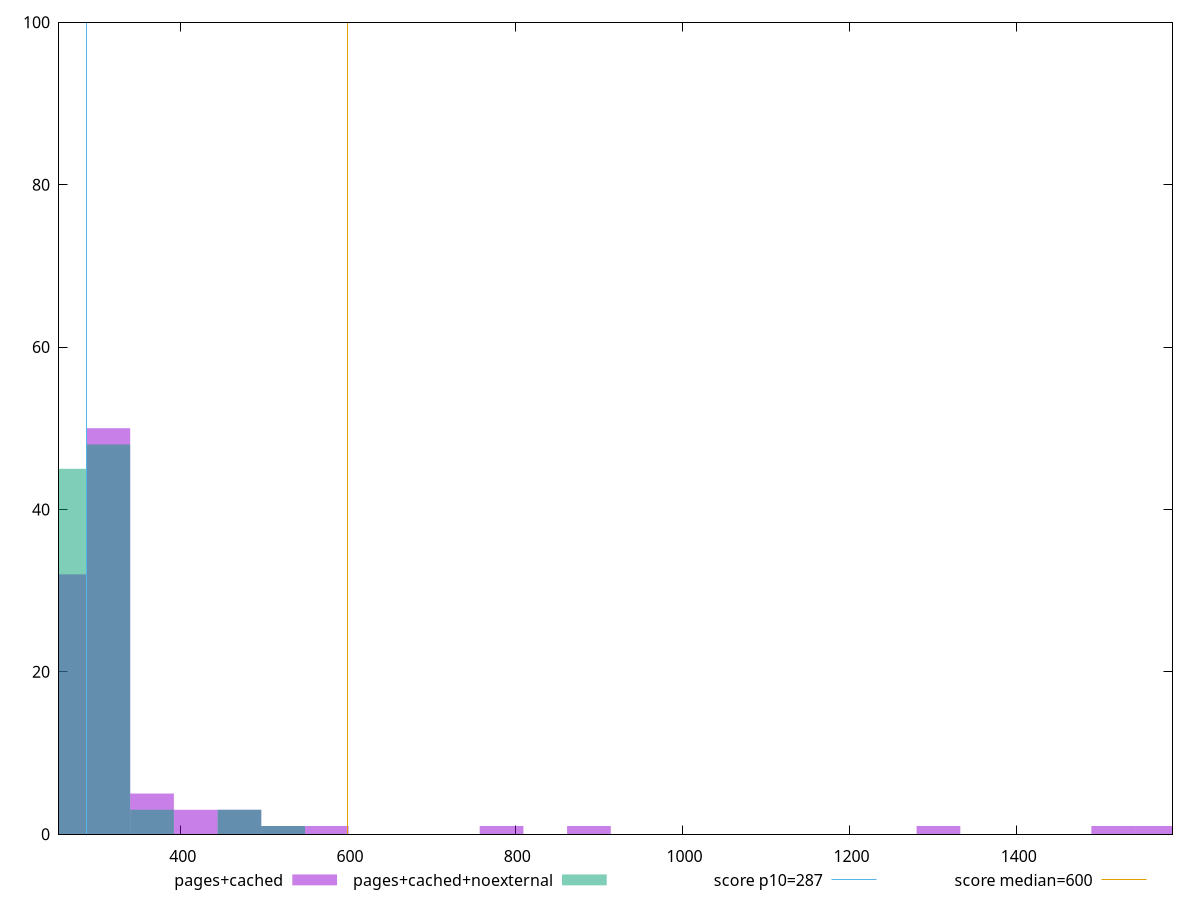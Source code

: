 reset

$pagesCached <<EOF
313.4989640236935 50
261.2491366864112 32
417.9986186982579 3
365.7487913609757 5
1567.4948201184673 1
1515.244992781185 1
1306.245683432056 1
470.24844603554016 3
888.2470647337981 1
783.7474100592336 1
522.4982733728224 1
574.7481007101046 1
EOF

$pagesCachedNoexternal <<EOF
261.2491366864112 45
313.4989640236935 48
365.7487913609757 3
470.24844603554016 3
522.4982733728224 1
EOF

set key outside below
set boxwidth 52.24982733728224
set xrange [254.5:1586.1265]
set yrange [0:100]
set trange [0:100]
set style fill transparent solid 0.5 noborder

set parametric
set terminal svg size 640, 500 enhanced background rgb 'white'
set output "reprap/total-blocking-time/comparison/histogram/1_vs_2.svg"

plot $pagesCached title "pages+cached" with boxes, \
     $pagesCachedNoexternal title "pages+cached+noexternal" with boxes, \
     287,t title "score p10=287", \
     600,t title "score median=600"

reset
